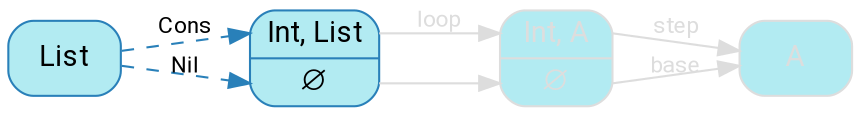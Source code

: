 digraph {
    bgcolor=transparent
    splines=false
    rankdir=LR

    // Default theme: disabled
    node[shape="rectangle" style="rounded,filled" color="#dddddd" fillcolor="#b2ebf2" fontcolor="#dddddd" fontname="Segoe UI,Roboto,Helvetica,Arial,sans-serif"]
    edge [color="#dddddd" fontcolor="#dddddd" fontname="Segoe UI,Roboto,Helvetica,Arial,sans-serif" fontsize=11]

    ListStruct[shape=record label="<cons> Int, List| <nil> ∅" color="#2980B9" fillcolor="#b2ebf2" fontcolor="#000000"]
    ListStruct2[shape=record label="<cons> Int, A| <nil> ∅"]
    List[color="#2980B9" fillcolor="#b2ebf2" fontcolor="#000000"]

    List             -> ListStruct:cons [style=dashed label=Cons color="#2980B9" fontcolor="#000000"]
    List             -> ListStruct:nil [style=dashed label=Nil color="#2980B9" fontcolor="#000000"]
    ListStruct:cons  -> ListStruct2:cons [label=loop]
    ListStruct:nil   -> ListStruct2:nil
    ListStruct2:cons -> A[label=step]
    ListStruct2:nil  -> A[label=base]
}
